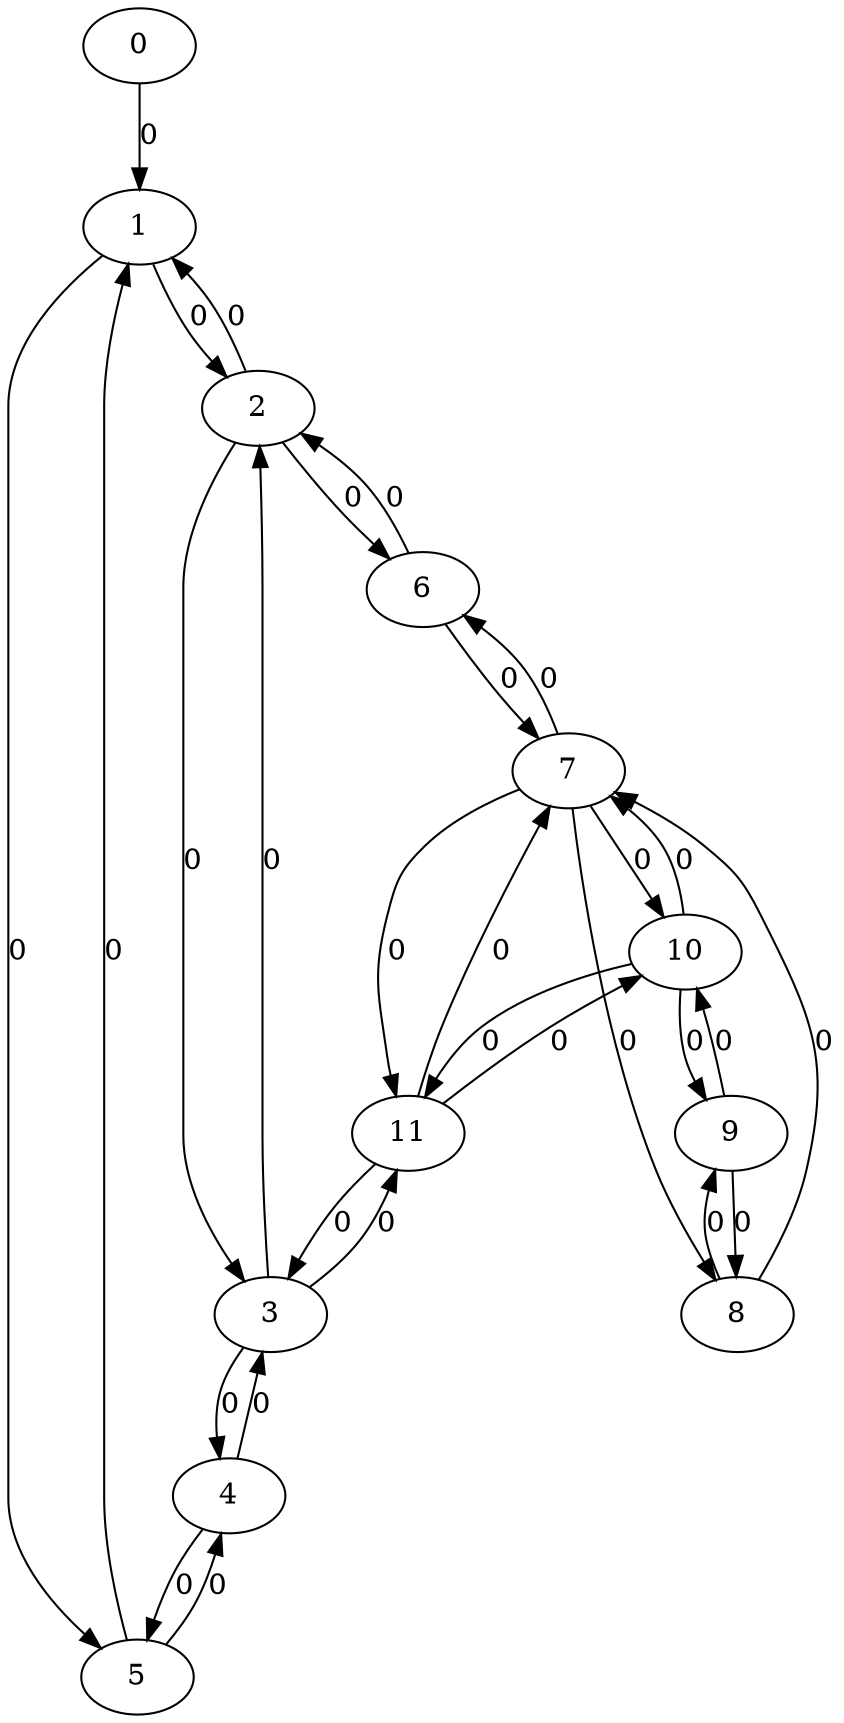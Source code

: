digraph fsm {
0 -> 1 [label="0"];
1 -> 2 [label="0"];
1 -> 5 [label="0"];
2 -> 1 [label="0"];
2 -> 3 [label="0"];
2 -> 6 [label="0"];
3 -> 2 [label="0"];
3 -> 11 [label="0"];
3 -> 4 [label="0"];
4 -> 3 [label="0"];
4 -> 5 [label="0"];
5 -> 1 [label="0"];
5 -> 4 [label="0"];
6 -> 2 [label="0"];
6 -> 7 [label="0"];
7 -> 6 [label="0"];
7 -> 11 [label="0"];
7 -> 8 [label="0"];
7 -> 10 [label="0"];
8 -> 7 [label="0"];
8 -> 9 [label="0"];
9 -> 8 [label="0"];
9 -> 10 [label="0"];
10 -> 11 [label="0"];
10 -> 7 [label="0"];
10 -> 9 [label="0"];
11 -> 3 [label="0"];
11 -> 7 [label="0"];
11 -> 10 [label="0"];
}